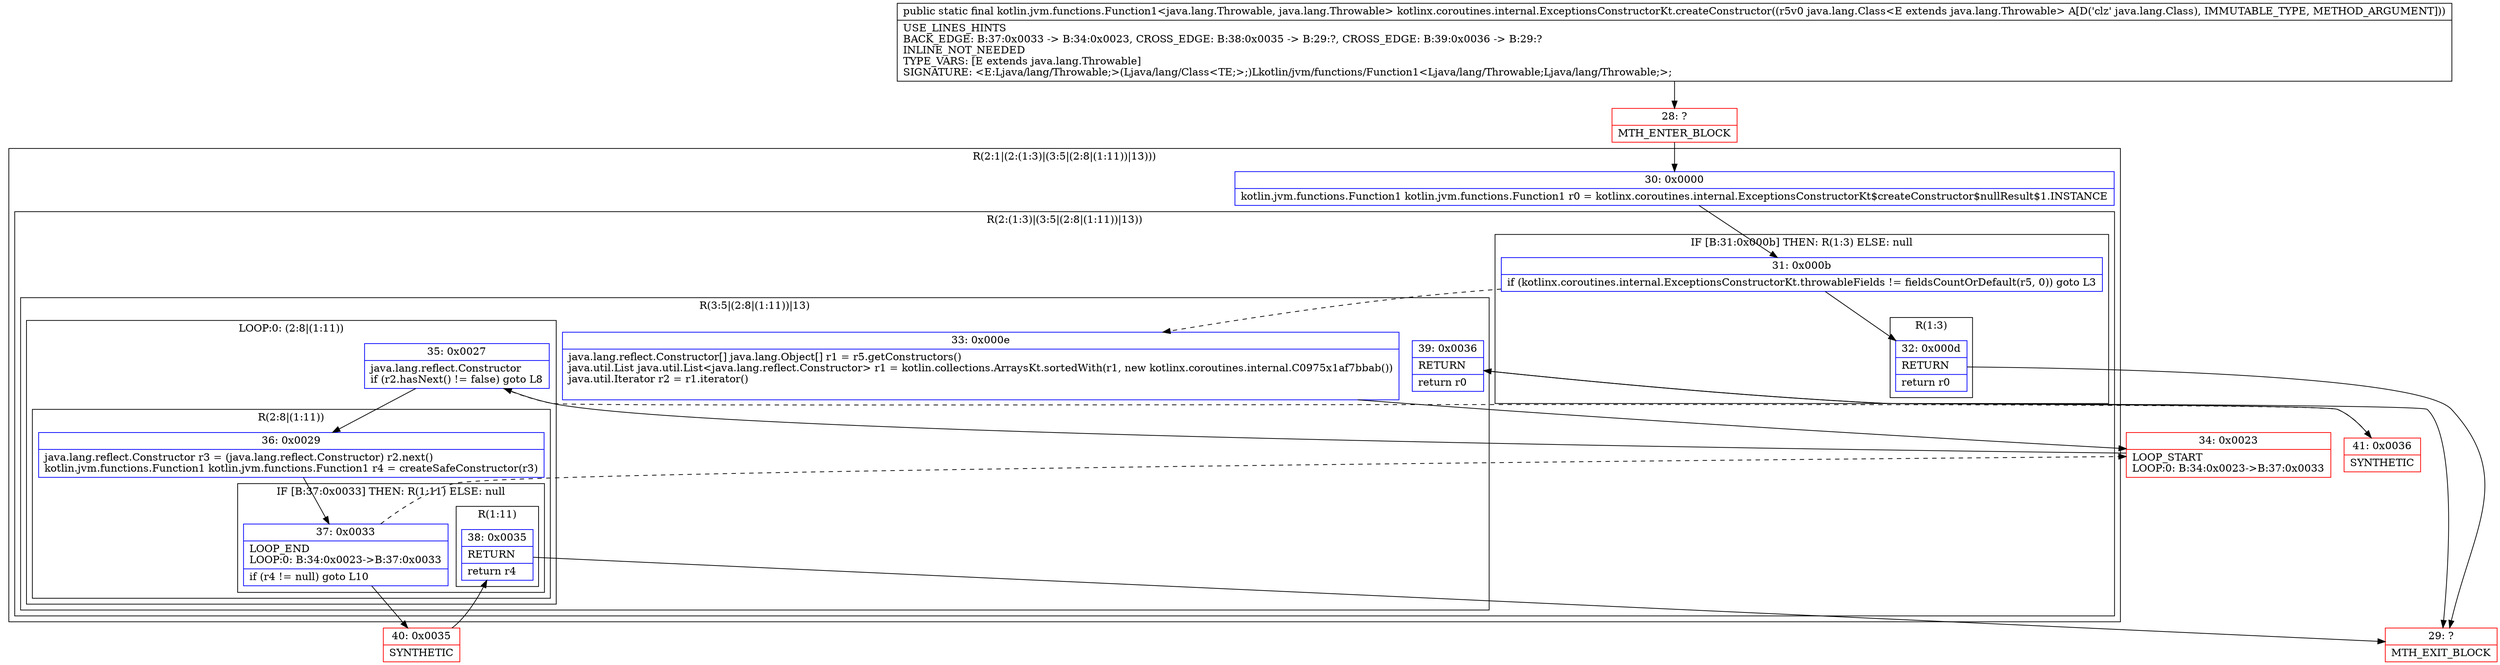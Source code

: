digraph "CFG forkotlinx.coroutines.internal.ExceptionsConstructorKt.createConstructor(Ljava\/lang\/Class;)Lkotlin\/jvm\/functions\/Function1;" {
subgraph cluster_Region_132815397 {
label = "R(2:1|(2:(1:3)|(3:5|(2:8|(1:11))|13)))";
node [shape=record,color=blue];
Node_30 [shape=record,label="{30\:\ 0x0000|kotlin.jvm.functions.Function1 kotlin.jvm.functions.Function1 r0 = kotlinx.coroutines.internal.ExceptionsConstructorKt$createConstructor$nullResult$1.INSTANCE\l}"];
subgraph cluster_Region_934102017 {
label = "R(2:(1:3)|(3:5|(2:8|(1:11))|13))";
node [shape=record,color=blue];
subgraph cluster_IfRegion_1717643156 {
label = "IF [B:31:0x000b] THEN: R(1:3) ELSE: null";
node [shape=record,color=blue];
Node_31 [shape=record,label="{31\:\ 0x000b|if (kotlinx.coroutines.internal.ExceptionsConstructorKt.throwableFields != fieldsCountOrDefault(r5, 0)) goto L3\l}"];
subgraph cluster_Region_1384327353 {
label = "R(1:3)";
node [shape=record,color=blue];
Node_32 [shape=record,label="{32\:\ 0x000d|RETURN\l|return r0\l}"];
}
}
subgraph cluster_Region_491672370 {
label = "R(3:5|(2:8|(1:11))|13)";
node [shape=record,color=blue];
Node_33 [shape=record,label="{33\:\ 0x000e|java.lang.reflect.Constructor[] java.lang.Object[] r1 = r5.getConstructors()\ljava.util.List java.util.List\<java.lang.reflect.Constructor\> r1 = kotlin.collections.ArraysKt.sortedWith(r1, new kotlinx.coroutines.internal.C0975x1af7bbab())\ljava.util.Iterator r2 = r1.iterator()\l\l}"];
subgraph cluster_LoopRegion_131217686 {
label = "LOOP:0: (2:8|(1:11))";
node [shape=record,color=blue];
Node_35 [shape=record,label="{35\:\ 0x0027|java.lang.reflect.Constructor \lif (r2.hasNext() != false) goto L8\l}"];
subgraph cluster_Region_567966236 {
label = "R(2:8|(1:11))";
node [shape=record,color=blue];
Node_36 [shape=record,label="{36\:\ 0x0029|java.lang.reflect.Constructor r3 = (java.lang.reflect.Constructor) r2.next()\lkotlin.jvm.functions.Function1 kotlin.jvm.functions.Function1 r4 = createSafeConstructor(r3)\l}"];
subgraph cluster_IfRegion_1924331440 {
label = "IF [B:37:0x0033] THEN: R(1:11) ELSE: null";
node [shape=record,color=blue];
Node_37 [shape=record,label="{37\:\ 0x0033|LOOP_END\lLOOP:0: B:34:0x0023\-\>B:37:0x0033\l|if (r4 != null) goto L10\l}"];
subgraph cluster_Region_960487359 {
label = "R(1:11)";
node [shape=record,color=blue];
Node_38 [shape=record,label="{38\:\ 0x0035|RETURN\l|return r4\l}"];
}
}
}
}
Node_39 [shape=record,label="{39\:\ 0x0036|RETURN\l|return r0\l}"];
}
}
}
Node_28 [shape=record,color=red,label="{28\:\ ?|MTH_ENTER_BLOCK\l}"];
Node_29 [shape=record,color=red,label="{29\:\ ?|MTH_EXIT_BLOCK\l}"];
Node_34 [shape=record,color=red,label="{34\:\ 0x0023|LOOP_START\lLOOP:0: B:34:0x0023\-\>B:37:0x0033\l}"];
Node_40 [shape=record,color=red,label="{40\:\ 0x0035|SYNTHETIC\l}"];
Node_41 [shape=record,color=red,label="{41\:\ 0x0036|SYNTHETIC\l}"];
MethodNode[shape=record,label="{public static final kotlin.jvm.functions.Function1\<java.lang.Throwable, java.lang.Throwable\> kotlinx.coroutines.internal.ExceptionsConstructorKt.createConstructor((r5v0 java.lang.Class\<E extends java.lang.Throwable\> A[D('clz' java.lang.Class), IMMUTABLE_TYPE, METHOD_ARGUMENT]))  | USE_LINES_HINTS\lBACK_EDGE: B:37:0x0033 \-\> B:34:0x0023, CROSS_EDGE: B:38:0x0035 \-\> B:29:?, CROSS_EDGE: B:39:0x0036 \-\> B:29:?\lINLINE_NOT_NEEDED\lTYPE_VARS: [E extends java.lang.Throwable]\lSIGNATURE: \<E:Ljava\/lang\/Throwable;\>(Ljava\/lang\/Class\<TE;\>;)Lkotlin\/jvm\/functions\/Function1\<Ljava\/lang\/Throwable;Ljava\/lang\/Throwable;\>;\l}"];
MethodNode -> Node_28;Node_30 -> Node_31;
Node_31 -> Node_32;
Node_31 -> Node_33[style=dashed];
Node_32 -> Node_29;
Node_33 -> Node_34;
Node_35 -> Node_36;
Node_35 -> Node_41[style=dashed];
Node_36 -> Node_37;
Node_37 -> Node_34[style=dashed];
Node_37 -> Node_40;
Node_38 -> Node_29;
Node_39 -> Node_29;
Node_28 -> Node_30;
Node_34 -> Node_35;
Node_40 -> Node_38;
Node_41 -> Node_39;
}

